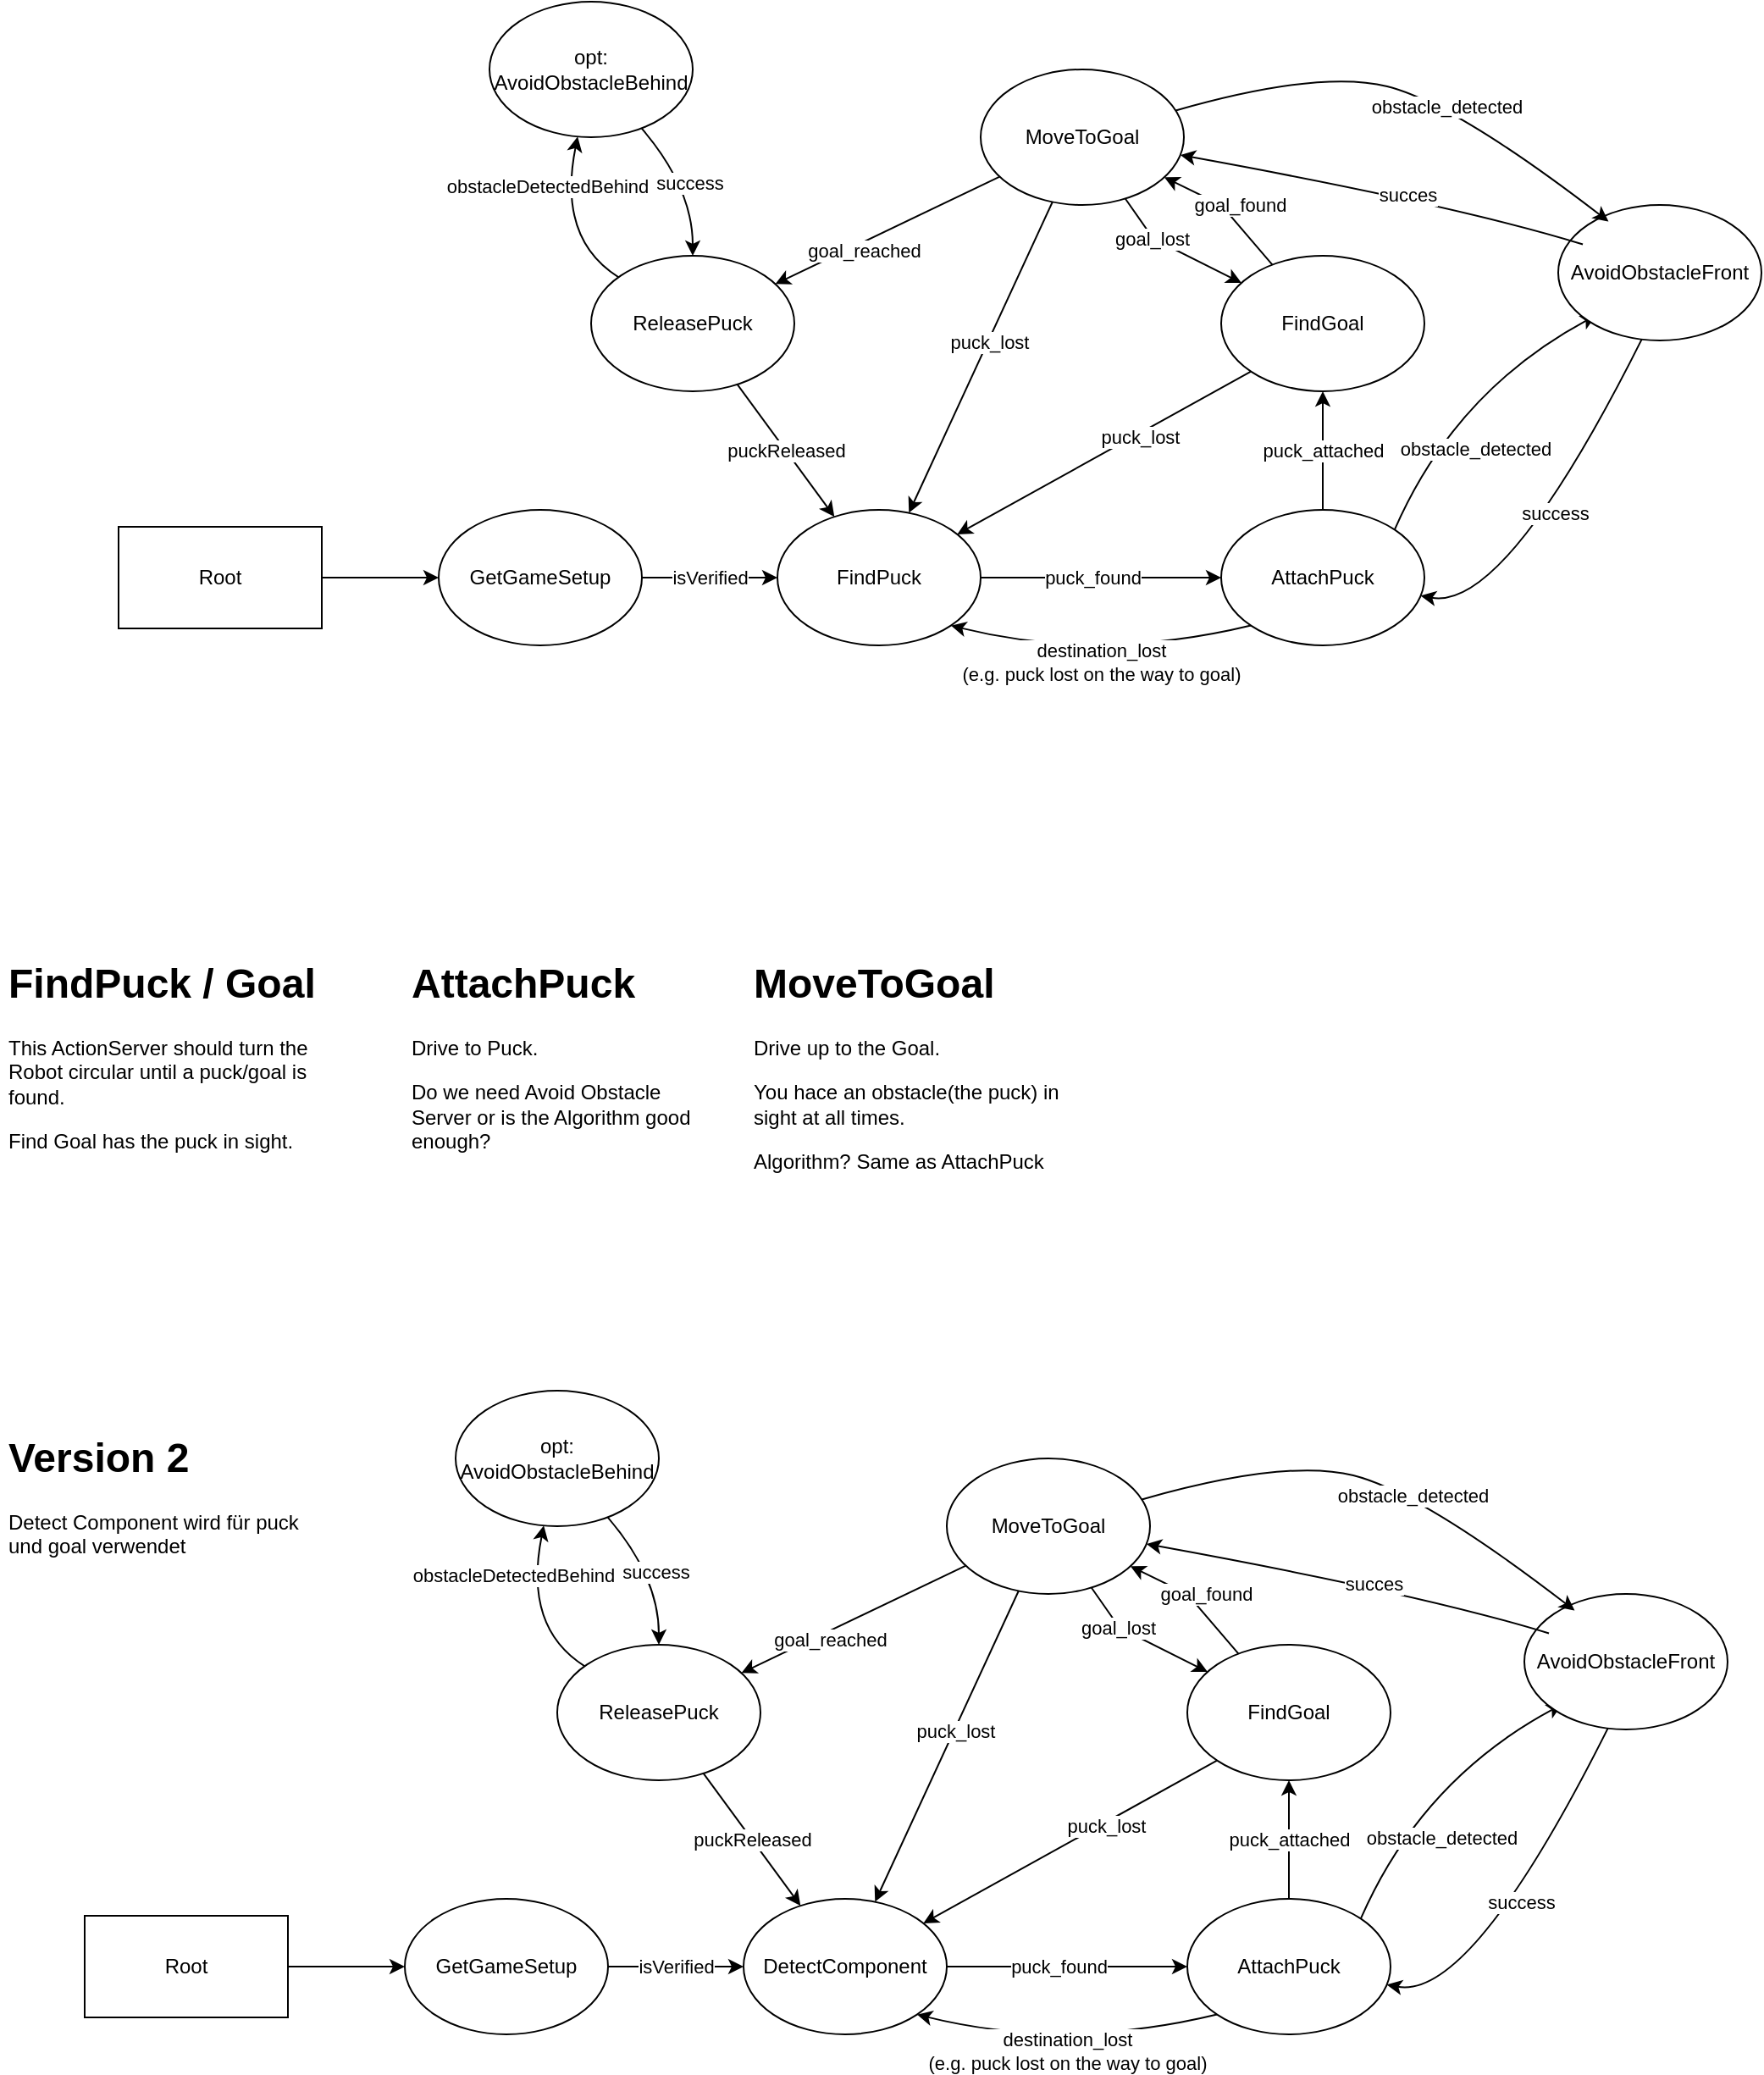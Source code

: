 <mxfile version="21.3.3" type="github">
  <diagram id="HgVTTP0pYIYPx_LaOazx" name="Seite-1">
    <mxGraphModel dx="-115" dy="610" grid="1" gridSize="10" guides="1" tooltips="1" connect="1" arrows="1" fold="1" page="1" pageScale="1" pageWidth="1169" pageHeight="827" math="0" shadow="0">
      <root>
        <mxCell id="0" />
        <mxCell id="1" parent="0" />
        <mxCell id="oMmEVApQNl-2cXcbZhK9-2" value="Root" style="rounded=0;whiteSpace=wrap;html=1;" parent="1" vertex="1">
          <mxGeometry x="1270" y="350" width="120" height="60" as="geometry" />
        </mxCell>
        <mxCell id="oMmEVApQNl-2cXcbZhK9-3" value="isVerified" style="rounded=0;orthogonalLoop=1;jettySize=auto;html=1;verticalAlign=middle;labelPosition=center;verticalLabelPosition=middle;align=center;" parent="1" source="oMmEVApQNl-2cXcbZhK9-4" target="oMmEVApQNl-2cXcbZhK9-6" edge="1">
          <mxGeometry relative="1" as="geometry" />
        </mxCell>
        <mxCell id="oMmEVApQNl-2cXcbZhK9-4" value="GetGameSetup" style="ellipse;whiteSpace=wrap;html=1;" parent="1" vertex="1">
          <mxGeometry x="1459" y="340" width="120" height="80" as="geometry" />
        </mxCell>
        <mxCell id="oMmEVApQNl-2cXcbZhK9-5" value="&lt;div&gt;puck_found&lt;/div&gt;" style="orthogonalLoop=1;jettySize=auto;html=1;verticalAlign=middle;horizontal=1;labelPosition=center;verticalLabelPosition=middle;align=center;rounded=0;" parent="1" source="oMmEVApQNl-2cXcbZhK9-6" target="oMmEVApQNl-2cXcbZhK9-16" edge="1">
          <mxGeometry x="-0.077" relative="1" as="geometry">
            <mxPoint as="offset" />
          </mxGeometry>
        </mxCell>
        <mxCell id="oMmEVApQNl-2cXcbZhK9-6" value="FindPuck" style="ellipse;whiteSpace=wrap;html=1;" parent="1" vertex="1">
          <mxGeometry x="1659" y="340" width="120" height="80" as="geometry" />
        </mxCell>
        <mxCell id="oMmEVApQNl-2cXcbZhK9-8" value="puckReleased" style="rounded=0;orthogonalLoop=1;jettySize=auto;html=1;" parent="1" source="oMmEVApQNl-2cXcbZhK9-10" target="oMmEVApQNl-2cXcbZhK9-6" edge="1">
          <mxGeometry relative="1" as="geometry">
            <mxPoint x="1677" y="352" as="targetPoint" />
          </mxGeometry>
        </mxCell>
        <mxCell id="oMmEVApQNl-2cXcbZhK9-9" value="obstacleDetectedBehind" style="edgeStyle=none;curved=1;orthogonalLoop=1;jettySize=auto;html=1;" parent="1" source="oMmEVApQNl-2cXcbZhK9-10" target="oMmEVApQNl-2cXcbZhK9-12" edge="1">
          <mxGeometry x="0.383" y="12" relative="1" as="geometry">
            <Array as="points">
              <mxPoint x="1529" y="180" />
            </Array>
            <mxPoint as="offset" />
          </mxGeometry>
        </mxCell>
        <mxCell id="oMmEVApQNl-2cXcbZhK9-10" value="ReleasePuck" style="ellipse;whiteSpace=wrap;html=1;" parent="1" vertex="1">
          <mxGeometry x="1549" y="190" width="120" height="80" as="geometry" />
        </mxCell>
        <mxCell id="oMmEVApQNl-2cXcbZhK9-11" value="success" style="edgeStyle=none;curved=1;orthogonalLoop=1;jettySize=auto;html=1;" parent="1" source="oMmEVApQNl-2cXcbZhK9-12" target="oMmEVApQNl-2cXcbZhK9-10" edge="1">
          <mxGeometry relative="1" as="geometry">
            <mxPoint x="1664" y="210" as="targetPoint" />
            <Array as="points">
              <mxPoint x="1609" y="150" />
            </Array>
          </mxGeometry>
        </mxCell>
        <mxCell id="oMmEVApQNl-2cXcbZhK9-12" value="opt: AvoidObstacleBehind" style="ellipse;whiteSpace=wrap;html=1;" parent="1" vertex="1">
          <mxGeometry x="1489" y="40" width="120" height="80" as="geometry" />
        </mxCell>
        <mxCell id="oMmEVApQNl-2cXcbZhK9-13" value="obstacle_detected" style="edgeStyle=none;orthogonalLoop=1;jettySize=auto;html=1;curved=1;exitX=1;exitY=0;exitDx=0;exitDy=0;" parent="1" source="oMmEVApQNl-2cXcbZhK9-16" edge="1">
          <mxGeometry x="-0.313" y="-24" relative="1" as="geometry">
            <mxPoint x="2142.324" y="225.133" as="targetPoint" />
            <Array as="points">
              <mxPoint x="2059" y="270" />
            </Array>
            <mxPoint as="offset" />
          </mxGeometry>
        </mxCell>
        <mxCell id="oMmEVApQNl-2cXcbZhK9-14" value="puck_attached" style="edgeStyle=none;curved=1;orthogonalLoop=1;jettySize=auto;html=1;entryX=0.5;entryY=1;entryDx=0;entryDy=0;" parent="1" source="oMmEVApQNl-2cXcbZhK9-16" target="s_LG2WAlYeivpb68vOg7-10" edge="1">
          <mxGeometry relative="1" as="geometry">
            <mxPoint x="1989" y="280" as="targetPoint" />
          </mxGeometry>
        </mxCell>
        <mxCell id="oMmEVApQNl-2cXcbZhK9-15" value="&lt;div&gt;destination_lost&lt;/div&gt;(e.g. puck lost on the way to goal)" style="edgeStyle=none;curved=1;orthogonalLoop=1;jettySize=auto;html=1;exitX=0;exitY=1;exitDx=0;exitDy=0;entryX=1;entryY=1;entryDx=0;entryDy=0;" parent="1" source="oMmEVApQNl-2cXcbZhK9-16" target="oMmEVApQNl-2cXcbZhK9-6" edge="1">
          <mxGeometry relative="1" as="geometry">
            <Array as="points">
              <mxPoint x="1849" y="430" />
            </Array>
          </mxGeometry>
        </mxCell>
        <mxCell id="oMmEVApQNl-2cXcbZhK9-16" value="AttachPuck" style="ellipse;whiteSpace=wrap;html=1;" parent="1" vertex="1">
          <mxGeometry x="1921" y="340" width="120" height="80" as="geometry" />
        </mxCell>
        <mxCell id="oMmEVApQNl-2cXcbZhK9-19" value="&lt;div&gt;success&lt;/div&gt;" style="edgeStyle=none;curved=1;orthogonalLoop=1;jettySize=auto;html=1;" parent="1" target="oMmEVApQNl-2cXcbZhK9-16" edge="1">
          <mxGeometry relative="1" as="geometry">
            <mxPoint x="2170.026" y="237.947" as="sourcePoint" />
            <Array as="points">
              <mxPoint x="2089" y="400" />
            </Array>
          </mxGeometry>
        </mxCell>
        <mxCell id="oMmEVApQNl-2cXcbZhK9-20" value="AvoidObstacleFront" style="ellipse;whiteSpace=wrap;html=1;" parent="1" vertex="1">
          <mxGeometry x="2120" y="160" width="120" height="80" as="geometry" />
        </mxCell>
        <mxCell id="s_LG2WAlYeivpb68vOg7-10" value="FindGoal" style="ellipse;whiteSpace=wrap;html=1;" parent="1" vertex="1">
          <mxGeometry x="1921" y="190" width="120" height="80" as="geometry" />
        </mxCell>
        <mxCell id="s_LG2WAlYeivpb68vOg7-11" value="" style="endArrow=classic;html=1;rounded=0;exitX=0;exitY=1;exitDx=0;exitDy=0;" parent="1" source="s_LG2WAlYeivpb68vOg7-10" target="oMmEVApQNl-2cXcbZhK9-6" edge="1">
          <mxGeometry width="50" height="50" relative="1" as="geometry">
            <mxPoint x="1739" y="400" as="sourcePoint" />
            <mxPoint x="1789" y="350" as="targetPoint" />
          </mxGeometry>
        </mxCell>
        <mxCell id="s_LG2WAlYeivpb68vOg7-12" value="puck_lost" style="edgeLabel;html=1;align=center;verticalAlign=middle;resizable=0;points=[];" parent="s_LG2WAlYeivpb68vOg7-11" vertex="1" connectable="0">
          <mxGeometry x="-0.23" y="2" relative="1" as="geometry">
            <mxPoint as="offset" />
          </mxGeometry>
        </mxCell>
        <mxCell id="s_LG2WAlYeivpb68vOg7-13" value="MoveToGoal" style="ellipse;whiteSpace=wrap;html=1;" parent="1" vertex="1">
          <mxGeometry x="1779" y="80" width="120" height="80" as="geometry" />
        </mxCell>
        <mxCell id="s_LG2WAlYeivpb68vOg7-14" value="" style="endArrow=classic;html=1;rounded=0;" parent="1" source="s_LG2WAlYeivpb68vOg7-10" target="s_LG2WAlYeivpb68vOg7-13" edge="1">
          <mxGeometry width="50" height="50" relative="1" as="geometry">
            <mxPoint x="1739" y="400" as="sourcePoint" />
            <mxPoint x="1789" y="350" as="targetPoint" />
            <Array as="points">
              <mxPoint x="1921" y="160" />
            </Array>
          </mxGeometry>
        </mxCell>
        <mxCell id="s_LG2WAlYeivpb68vOg7-15" value="&lt;div&gt;goal_found&lt;/div&gt;" style="edgeLabel;html=1;align=center;verticalAlign=middle;resizable=0;points=[];" parent="s_LG2WAlYeivpb68vOg7-14" vertex="1" connectable="0">
          <mxGeometry x="-0.221" y="-2" relative="1" as="geometry">
            <mxPoint y="-10" as="offset" />
          </mxGeometry>
        </mxCell>
        <mxCell id="s_LG2WAlYeivpb68vOg7-16" value="" style="endArrow=classic;html=1;rounded=0;" parent="1" source="s_LG2WAlYeivpb68vOg7-13" target="oMmEVApQNl-2cXcbZhK9-6" edge="1">
          <mxGeometry width="50" height="50" relative="1" as="geometry">
            <mxPoint x="1739" y="400" as="sourcePoint" />
            <mxPoint x="1789" y="350" as="targetPoint" />
          </mxGeometry>
        </mxCell>
        <mxCell id="s_LG2WAlYeivpb68vOg7-17" value="&lt;div&gt;puck_lost&lt;/div&gt;" style="edgeLabel;html=1;align=center;verticalAlign=middle;resizable=0;points=[];" parent="s_LG2WAlYeivpb68vOg7-16" vertex="1" connectable="0">
          <mxGeometry x="-0.106" relative="1" as="geometry">
            <mxPoint as="offset" />
          </mxGeometry>
        </mxCell>
        <mxCell id="s_LG2WAlYeivpb68vOg7-19" value="" style="endArrow=classic;html=1;rounded=0;" parent="1" source="s_LG2WAlYeivpb68vOg7-13" target="oMmEVApQNl-2cXcbZhK9-10" edge="1">
          <mxGeometry width="50" height="50" relative="1" as="geometry">
            <mxPoint x="1739" y="350" as="sourcePoint" />
            <mxPoint x="1732.869" y="125.246" as="targetPoint" />
          </mxGeometry>
        </mxCell>
        <mxCell id="s_LG2WAlYeivpb68vOg7-20" value="&lt;div&gt;goal_reached&lt;/div&gt;" style="edgeLabel;html=1;align=center;verticalAlign=middle;resizable=0;points=[];" parent="s_LG2WAlYeivpb68vOg7-19" vertex="1" connectable="0">
          <mxGeometry x="-0.406" y="3" relative="1" as="geometry">
            <mxPoint x="-43" y="22" as="offset" />
          </mxGeometry>
        </mxCell>
        <mxCell id="s_LG2WAlYeivpb68vOg7-21" value="" style="endArrow=classic;html=1;rounded=0;" parent="1" source="s_LG2WAlYeivpb68vOg7-13" target="s_LG2WAlYeivpb68vOg7-10" edge="1">
          <mxGeometry width="50" height="50" relative="1" as="geometry">
            <mxPoint x="1739" y="350" as="sourcePoint" />
            <mxPoint x="1789" y="300" as="targetPoint" />
            <Array as="points">
              <mxPoint x="1881" y="180" />
            </Array>
          </mxGeometry>
        </mxCell>
        <mxCell id="s_LG2WAlYeivpb68vOg7-22" value="&lt;div&gt;goal_lost&lt;/div&gt;" style="edgeLabel;html=1;align=center;verticalAlign=middle;resizable=0;points=[];" parent="s_LG2WAlYeivpb68vOg7-21" vertex="1" connectable="0">
          <mxGeometry x="0.094" y="-3" relative="1" as="geometry">
            <mxPoint x="-16" y="-11" as="offset" />
          </mxGeometry>
        </mxCell>
        <mxCell id="s_LG2WAlYeivpb68vOg7-23" value="" style="curved=1;endArrow=classic;html=1;rounded=0;" parent="1" source="s_LG2WAlYeivpb68vOg7-13" edge="1">
          <mxGeometry width="50" height="50" relative="1" as="geometry">
            <mxPoint x="2029" y="120" as="sourcePoint" />
            <mxPoint x="2149.704" y="169.772" as="targetPoint" />
            <Array as="points">
              <mxPoint x="1979" y="80" />
              <mxPoint x="2059" y="100" />
            </Array>
          </mxGeometry>
        </mxCell>
        <mxCell id="s_LG2WAlYeivpb68vOg7-24" value="obstacle_detected" style="edgeLabel;html=1;align=center;verticalAlign=middle;resizable=0;points=[];" parent="s_LG2WAlYeivpb68vOg7-23" vertex="1" connectable="0">
          <mxGeometry x="0.164" y="-3" relative="1" as="geometry">
            <mxPoint as="offset" />
          </mxGeometry>
        </mxCell>
        <mxCell id="s_LG2WAlYeivpb68vOg7-25" value="" style="curved=1;endArrow=classic;html=1;rounded=0;" parent="1" target="s_LG2WAlYeivpb68vOg7-13" edge="1">
          <mxGeometry width="50" height="50" relative="1" as="geometry">
            <mxPoint x="2134.522" y="183.238" as="sourcePoint" />
            <mxPoint x="2049" y="120" as="targetPoint" />
            <Array as="points">
              <mxPoint x="2059" y="160" />
            </Array>
          </mxGeometry>
        </mxCell>
        <mxCell id="s_LG2WAlYeivpb68vOg7-26" value="&lt;div&gt;succes&lt;/div&gt;" style="edgeLabel;html=1;align=center;verticalAlign=middle;resizable=0;points=[];" parent="s_LG2WAlYeivpb68vOg7-25" vertex="1" connectable="0">
          <mxGeometry x="-0.105" y="-1" relative="1" as="geometry">
            <mxPoint x="1" as="offset" />
          </mxGeometry>
        </mxCell>
        <mxCell id="s_LG2WAlYeivpb68vOg7-27" value="&lt;h1&gt;FindPuck / Goal&lt;br&gt;&lt;/h1&gt;&lt;p&gt;This ActionServer should turn the Robot circular until a puck/goal is found.&lt;/p&gt;&lt;p&gt;Find Goal has the puck in sight.&lt;br&gt;&lt;/p&gt;" style="text;html=1;strokeColor=none;fillColor=none;spacing=5;spacingTop=-20;whiteSpace=wrap;overflow=hidden;rounded=0;" parent="1" vertex="1">
          <mxGeometry x="1200" y="600" width="190" height="120" as="geometry" />
        </mxCell>
        <mxCell id="s_LG2WAlYeivpb68vOg7-29" value="&lt;h1&gt;AttachPuck&lt;/h1&gt;&lt;p&gt;Drive to Puck.&lt;/p&gt;&lt;p&gt;Do we need Avoid Obstacle Server or is the Algorithm good enough?&lt;br&gt;&lt;/p&gt;" style="text;html=1;strokeColor=none;fillColor=none;spacing=5;spacingTop=-20;whiteSpace=wrap;overflow=hidden;rounded=0;" parent="1" vertex="1">
          <mxGeometry x="1438" y="600" width="190" height="120" as="geometry" />
        </mxCell>
        <mxCell id="s_LG2WAlYeivpb68vOg7-30" value="&lt;h1&gt;MoveToGoal&lt;/h1&gt;&lt;p&gt;Drive up to the Goal.&lt;/p&gt;&lt;p&gt;You hace an obstacle(the puck) in sight at all times.&lt;/p&gt;&lt;p&gt;Algorithm? Same as AttachPuck&lt;br&gt;&lt;/p&gt;" style="text;html=1;strokeColor=none;fillColor=none;spacing=5;spacingTop=-20;whiteSpace=wrap;overflow=hidden;rounded=0;" parent="1" vertex="1">
          <mxGeometry x="1640" y="600" width="190" height="140" as="geometry" />
        </mxCell>
        <mxCell id="4W2lGPJqmnJ4D_VzhBgx-2" value="" style="endArrow=classic;html=1;rounded=0;" parent="1" source="oMmEVApQNl-2cXcbZhK9-2" target="oMmEVApQNl-2cXcbZhK9-4" edge="1">
          <mxGeometry width="50" height="50" relative="1" as="geometry">
            <mxPoint x="1640" y="340" as="sourcePoint" />
            <mxPoint x="1690" y="290" as="targetPoint" />
          </mxGeometry>
        </mxCell>
        <mxCell id="rhSCZuL7jFzKV7fkUFn_-1" value="Root" style="rounded=0;whiteSpace=wrap;html=1;" vertex="1" parent="1">
          <mxGeometry x="1250" y="1170" width="120" height="60" as="geometry" />
        </mxCell>
        <mxCell id="rhSCZuL7jFzKV7fkUFn_-2" value="isVerified" style="rounded=0;orthogonalLoop=1;jettySize=auto;html=1;verticalAlign=middle;labelPosition=center;verticalLabelPosition=middle;align=center;" edge="1" source="rhSCZuL7jFzKV7fkUFn_-3" target="rhSCZuL7jFzKV7fkUFn_-5" parent="1">
          <mxGeometry relative="1" as="geometry" />
        </mxCell>
        <mxCell id="rhSCZuL7jFzKV7fkUFn_-3" value="GetGameSetup" style="ellipse;whiteSpace=wrap;html=1;" vertex="1" parent="1">
          <mxGeometry x="1439" y="1160" width="120" height="80" as="geometry" />
        </mxCell>
        <mxCell id="rhSCZuL7jFzKV7fkUFn_-4" value="&lt;div&gt;puck_found&lt;/div&gt;" style="orthogonalLoop=1;jettySize=auto;html=1;verticalAlign=middle;horizontal=1;labelPosition=center;verticalLabelPosition=middle;align=center;rounded=0;" edge="1" source="rhSCZuL7jFzKV7fkUFn_-5" target="rhSCZuL7jFzKV7fkUFn_-14" parent="1">
          <mxGeometry x="-0.077" relative="1" as="geometry">
            <mxPoint as="offset" />
          </mxGeometry>
        </mxCell>
        <mxCell id="rhSCZuL7jFzKV7fkUFn_-5" value="DetectComponent" style="ellipse;whiteSpace=wrap;html=1;" vertex="1" parent="1">
          <mxGeometry x="1639" y="1160" width="120" height="80" as="geometry" />
        </mxCell>
        <mxCell id="rhSCZuL7jFzKV7fkUFn_-6" value="puckReleased" style="rounded=0;orthogonalLoop=1;jettySize=auto;html=1;" edge="1" source="rhSCZuL7jFzKV7fkUFn_-8" target="rhSCZuL7jFzKV7fkUFn_-5" parent="1">
          <mxGeometry relative="1" as="geometry">
            <mxPoint x="1657" y="1172" as="targetPoint" />
          </mxGeometry>
        </mxCell>
        <mxCell id="rhSCZuL7jFzKV7fkUFn_-7" value="obstacleDetectedBehind" style="edgeStyle=none;curved=1;orthogonalLoop=1;jettySize=auto;html=1;" edge="1" source="rhSCZuL7jFzKV7fkUFn_-8" target="rhSCZuL7jFzKV7fkUFn_-10" parent="1">
          <mxGeometry x="0.383" y="12" relative="1" as="geometry">
            <Array as="points">
              <mxPoint x="1509" y="1000" />
            </Array>
            <mxPoint as="offset" />
          </mxGeometry>
        </mxCell>
        <mxCell id="rhSCZuL7jFzKV7fkUFn_-8" value="ReleasePuck" style="ellipse;whiteSpace=wrap;html=1;" vertex="1" parent="1">
          <mxGeometry x="1529" y="1010" width="120" height="80" as="geometry" />
        </mxCell>
        <mxCell id="rhSCZuL7jFzKV7fkUFn_-9" value="success" style="edgeStyle=none;curved=1;orthogonalLoop=1;jettySize=auto;html=1;" edge="1" source="rhSCZuL7jFzKV7fkUFn_-10" target="rhSCZuL7jFzKV7fkUFn_-8" parent="1">
          <mxGeometry relative="1" as="geometry">
            <mxPoint x="1644" y="1030" as="targetPoint" />
            <Array as="points">
              <mxPoint x="1589" y="970" />
            </Array>
          </mxGeometry>
        </mxCell>
        <mxCell id="rhSCZuL7jFzKV7fkUFn_-10" value="opt: AvoidObstacleBehind" style="ellipse;whiteSpace=wrap;html=1;" vertex="1" parent="1">
          <mxGeometry x="1469" y="860" width="120" height="80" as="geometry" />
        </mxCell>
        <mxCell id="rhSCZuL7jFzKV7fkUFn_-11" value="obstacle_detected" style="edgeStyle=none;orthogonalLoop=1;jettySize=auto;html=1;curved=1;exitX=1;exitY=0;exitDx=0;exitDy=0;" edge="1" source="rhSCZuL7jFzKV7fkUFn_-14" parent="1">
          <mxGeometry x="-0.313" y="-24" relative="1" as="geometry">
            <mxPoint x="2122.324" y="1045.133" as="targetPoint" />
            <Array as="points">
              <mxPoint x="2039" y="1090" />
            </Array>
            <mxPoint as="offset" />
          </mxGeometry>
        </mxCell>
        <mxCell id="rhSCZuL7jFzKV7fkUFn_-12" value="puck_attached" style="edgeStyle=none;curved=1;orthogonalLoop=1;jettySize=auto;html=1;entryX=0.5;entryY=1;entryDx=0;entryDy=0;" edge="1" source="rhSCZuL7jFzKV7fkUFn_-14" target="rhSCZuL7jFzKV7fkUFn_-17" parent="1">
          <mxGeometry relative="1" as="geometry">
            <mxPoint x="1969" y="1100" as="targetPoint" />
          </mxGeometry>
        </mxCell>
        <mxCell id="rhSCZuL7jFzKV7fkUFn_-13" value="&lt;div&gt;destination_lost&lt;/div&gt;(e.g. puck lost on the way to goal)" style="edgeStyle=none;curved=1;orthogonalLoop=1;jettySize=auto;html=1;exitX=0;exitY=1;exitDx=0;exitDy=0;entryX=1;entryY=1;entryDx=0;entryDy=0;" edge="1" source="rhSCZuL7jFzKV7fkUFn_-14" target="rhSCZuL7jFzKV7fkUFn_-5" parent="1">
          <mxGeometry relative="1" as="geometry">
            <Array as="points">
              <mxPoint x="1829" y="1250" />
            </Array>
          </mxGeometry>
        </mxCell>
        <mxCell id="rhSCZuL7jFzKV7fkUFn_-14" value="AttachPuck" style="ellipse;whiteSpace=wrap;html=1;" vertex="1" parent="1">
          <mxGeometry x="1901" y="1160" width="120" height="80" as="geometry" />
        </mxCell>
        <mxCell id="rhSCZuL7jFzKV7fkUFn_-15" value="&lt;div&gt;success&lt;/div&gt;" style="edgeStyle=none;curved=1;orthogonalLoop=1;jettySize=auto;html=1;" edge="1" target="rhSCZuL7jFzKV7fkUFn_-14" parent="1">
          <mxGeometry relative="1" as="geometry">
            <mxPoint x="2150.026" y="1057.947" as="sourcePoint" />
            <Array as="points">
              <mxPoint x="2069" y="1220" />
            </Array>
          </mxGeometry>
        </mxCell>
        <mxCell id="rhSCZuL7jFzKV7fkUFn_-16" value="AvoidObstacleFront" style="ellipse;whiteSpace=wrap;html=1;" vertex="1" parent="1">
          <mxGeometry x="2100" y="980" width="120" height="80" as="geometry" />
        </mxCell>
        <mxCell id="rhSCZuL7jFzKV7fkUFn_-17" value="FindGoal" style="ellipse;whiteSpace=wrap;html=1;" vertex="1" parent="1">
          <mxGeometry x="1901" y="1010" width="120" height="80" as="geometry" />
        </mxCell>
        <mxCell id="rhSCZuL7jFzKV7fkUFn_-18" value="" style="endArrow=classic;html=1;rounded=0;exitX=0;exitY=1;exitDx=0;exitDy=0;" edge="1" source="rhSCZuL7jFzKV7fkUFn_-17" target="rhSCZuL7jFzKV7fkUFn_-5" parent="1">
          <mxGeometry width="50" height="50" relative="1" as="geometry">
            <mxPoint x="1719" y="1220" as="sourcePoint" />
            <mxPoint x="1769" y="1170" as="targetPoint" />
          </mxGeometry>
        </mxCell>
        <mxCell id="rhSCZuL7jFzKV7fkUFn_-19" value="puck_lost" style="edgeLabel;html=1;align=center;verticalAlign=middle;resizable=0;points=[];" vertex="1" connectable="0" parent="rhSCZuL7jFzKV7fkUFn_-18">
          <mxGeometry x="-0.23" y="2" relative="1" as="geometry">
            <mxPoint as="offset" />
          </mxGeometry>
        </mxCell>
        <mxCell id="rhSCZuL7jFzKV7fkUFn_-20" value="MoveToGoal" style="ellipse;whiteSpace=wrap;html=1;" vertex="1" parent="1">
          <mxGeometry x="1759" y="900" width="120" height="80" as="geometry" />
        </mxCell>
        <mxCell id="rhSCZuL7jFzKV7fkUFn_-21" value="" style="endArrow=classic;html=1;rounded=0;" edge="1" source="rhSCZuL7jFzKV7fkUFn_-17" target="rhSCZuL7jFzKV7fkUFn_-20" parent="1">
          <mxGeometry width="50" height="50" relative="1" as="geometry">
            <mxPoint x="1719" y="1220" as="sourcePoint" />
            <mxPoint x="1769" y="1170" as="targetPoint" />
            <Array as="points">
              <mxPoint x="1901" y="980" />
            </Array>
          </mxGeometry>
        </mxCell>
        <mxCell id="rhSCZuL7jFzKV7fkUFn_-22" value="&lt;div&gt;goal_found&lt;/div&gt;" style="edgeLabel;html=1;align=center;verticalAlign=middle;resizable=0;points=[];" vertex="1" connectable="0" parent="rhSCZuL7jFzKV7fkUFn_-21">
          <mxGeometry x="-0.221" y="-2" relative="1" as="geometry">
            <mxPoint y="-10" as="offset" />
          </mxGeometry>
        </mxCell>
        <mxCell id="rhSCZuL7jFzKV7fkUFn_-23" value="" style="endArrow=classic;html=1;rounded=0;" edge="1" source="rhSCZuL7jFzKV7fkUFn_-20" target="rhSCZuL7jFzKV7fkUFn_-5" parent="1">
          <mxGeometry width="50" height="50" relative="1" as="geometry">
            <mxPoint x="1719" y="1220" as="sourcePoint" />
            <mxPoint x="1769" y="1170" as="targetPoint" />
          </mxGeometry>
        </mxCell>
        <mxCell id="rhSCZuL7jFzKV7fkUFn_-24" value="&lt;div&gt;puck_lost&lt;/div&gt;" style="edgeLabel;html=1;align=center;verticalAlign=middle;resizable=0;points=[];" vertex="1" connectable="0" parent="rhSCZuL7jFzKV7fkUFn_-23">
          <mxGeometry x="-0.106" relative="1" as="geometry">
            <mxPoint as="offset" />
          </mxGeometry>
        </mxCell>
        <mxCell id="rhSCZuL7jFzKV7fkUFn_-25" value="" style="endArrow=classic;html=1;rounded=0;" edge="1" source="rhSCZuL7jFzKV7fkUFn_-20" target="rhSCZuL7jFzKV7fkUFn_-8" parent="1">
          <mxGeometry width="50" height="50" relative="1" as="geometry">
            <mxPoint x="1719" y="1170" as="sourcePoint" />
            <mxPoint x="1712.869" y="945.246" as="targetPoint" />
          </mxGeometry>
        </mxCell>
        <mxCell id="rhSCZuL7jFzKV7fkUFn_-26" value="&lt;div&gt;goal_reached&lt;/div&gt;" style="edgeLabel;html=1;align=center;verticalAlign=middle;resizable=0;points=[];" vertex="1" connectable="0" parent="rhSCZuL7jFzKV7fkUFn_-25">
          <mxGeometry x="-0.406" y="3" relative="1" as="geometry">
            <mxPoint x="-43" y="22" as="offset" />
          </mxGeometry>
        </mxCell>
        <mxCell id="rhSCZuL7jFzKV7fkUFn_-27" value="" style="endArrow=classic;html=1;rounded=0;" edge="1" source="rhSCZuL7jFzKV7fkUFn_-20" target="rhSCZuL7jFzKV7fkUFn_-17" parent="1">
          <mxGeometry width="50" height="50" relative="1" as="geometry">
            <mxPoint x="1719" y="1170" as="sourcePoint" />
            <mxPoint x="1769" y="1120" as="targetPoint" />
            <Array as="points">
              <mxPoint x="1861" y="1000" />
            </Array>
          </mxGeometry>
        </mxCell>
        <mxCell id="rhSCZuL7jFzKV7fkUFn_-28" value="&lt;div&gt;goal_lost&lt;/div&gt;" style="edgeLabel;html=1;align=center;verticalAlign=middle;resizable=0;points=[];" vertex="1" connectable="0" parent="rhSCZuL7jFzKV7fkUFn_-27">
          <mxGeometry x="0.094" y="-3" relative="1" as="geometry">
            <mxPoint x="-16" y="-11" as="offset" />
          </mxGeometry>
        </mxCell>
        <mxCell id="rhSCZuL7jFzKV7fkUFn_-29" value="" style="curved=1;endArrow=classic;html=1;rounded=0;" edge="1" source="rhSCZuL7jFzKV7fkUFn_-20" parent="1">
          <mxGeometry width="50" height="50" relative="1" as="geometry">
            <mxPoint x="2009" y="940" as="sourcePoint" />
            <mxPoint x="2129.704" y="989.772" as="targetPoint" />
            <Array as="points">
              <mxPoint x="1959" y="900" />
              <mxPoint x="2039" y="920" />
            </Array>
          </mxGeometry>
        </mxCell>
        <mxCell id="rhSCZuL7jFzKV7fkUFn_-30" value="obstacle_detected" style="edgeLabel;html=1;align=center;verticalAlign=middle;resizable=0;points=[];" vertex="1" connectable="0" parent="rhSCZuL7jFzKV7fkUFn_-29">
          <mxGeometry x="0.164" y="-3" relative="1" as="geometry">
            <mxPoint as="offset" />
          </mxGeometry>
        </mxCell>
        <mxCell id="rhSCZuL7jFzKV7fkUFn_-31" value="" style="curved=1;endArrow=classic;html=1;rounded=0;" edge="1" target="rhSCZuL7jFzKV7fkUFn_-20" parent="1">
          <mxGeometry width="50" height="50" relative="1" as="geometry">
            <mxPoint x="2114.522" y="1003.238" as="sourcePoint" />
            <mxPoint x="2029" y="940" as="targetPoint" />
            <Array as="points">
              <mxPoint x="2039" y="980" />
            </Array>
          </mxGeometry>
        </mxCell>
        <mxCell id="rhSCZuL7jFzKV7fkUFn_-32" value="&lt;div&gt;succes&lt;/div&gt;" style="edgeLabel;html=1;align=center;verticalAlign=middle;resizable=0;points=[];" vertex="1" connectable="0" parent="rhSCZuL7jFzKV7fkUFn_-31">
          <mxGeometry x="-0.105" y="-1" relative="1" as="geometry">
            <mxPoint x="1" as="offset" />
          </mxGeometry>
        </mxCell>
        <mxCell id="rhSCZuL7jFzKV7fkUFn_-33" value="" style="endArrow=classic;html=1;rounded=0;" edge="1" source="rhSCZuL7jFzKV7fkUFn_-1" target="rhSCZuL7jFzKV7fkUFn_-3" parent="1">
          <mxGeometry width="50" height="50" relative="1" as="geometry">
            <mxPoint x="1620" y="1160" as="sourcePoint" />
            <mxPoint x="1670" y="1110" as="targetPoint" />
          </mxGeometry>
        </mxCell>
        <mxCell id="rhSCZuL7jFzKV7fkUFn_-34" value="&lt;h1&gt;Version 2&lt;br&gt;&lt;/h1&gt;&lt;p&gt;Detect Component wird für puck und goal verwendet&lt;br&gt;&lt;/p&gt;" style="text;html=1;strokeColor=none;fillColor=none;spacing=5;spacingTop=-20;whiteSpace=wrap;overflow=hidden;rounded=0;" vertex="1" parent="1">
          <mxGeometry x="1200" y="880" width="190" height="120" as="geometry" />
        </mxCell>
      </root>
    </mxGraphModel>
  </diagram>
</mxfile>
